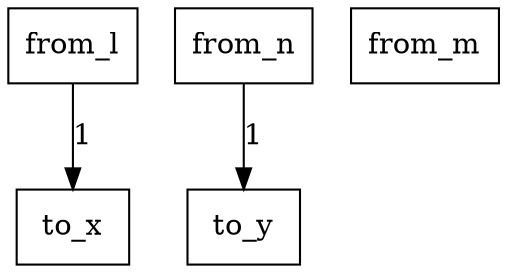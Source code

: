 digraph {
    graph [rankdir=TB
          ,bgcolor=transparent];
    node [shape=box
         ,fillcolor=white
         ,style=filled];
    0 [label=<from_l>];
    1 [label=<from_n>];
    2 [label=<from_m>];
    3 [label=<to_x>];
    4 [label=<to_y>];
    0 -> 3 [label=1];
    1 -> 4 [label=1];
}